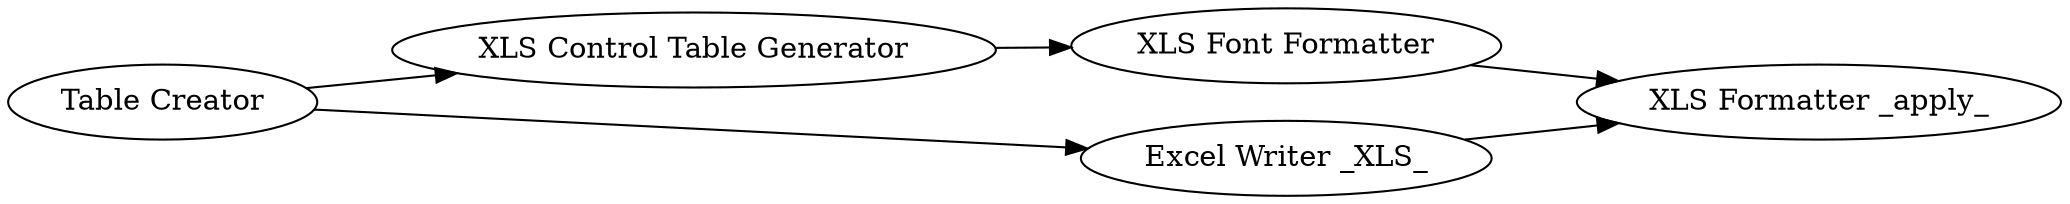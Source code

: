 digraph {
	4 -> 5
	3 -> 4
	1 -> 2
	2 -> 5
	1 -> 3
	5 [label="XLS Formatter _apply_"]
	1 [label="Table Creator"]
	4 [label="XLS Font Formatter"]
	3 [label="XLS Control Table Generator"]
	2 [label="Excel Writer _XLS_"]
	rankdir=LR
}
